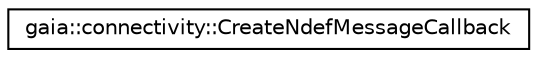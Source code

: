 digraph G
{
  edge [fontname="Helvetica",fontsize="10",labelfontname="Helvetica",labelfontsize="10"];
  node [fontname="Helvetica",fontsize="10",shape=record];
  rankdir=LR;
  Node1 [label="gaia::connectivity::CreateNdefMessageCallback",height=0.2,width=0.4,color="black", fillcolor="white", style="filled",URL="$d2/d45/classgaia_1_1connectivity_1_1_create_ndef_message_callback.html"];
}
